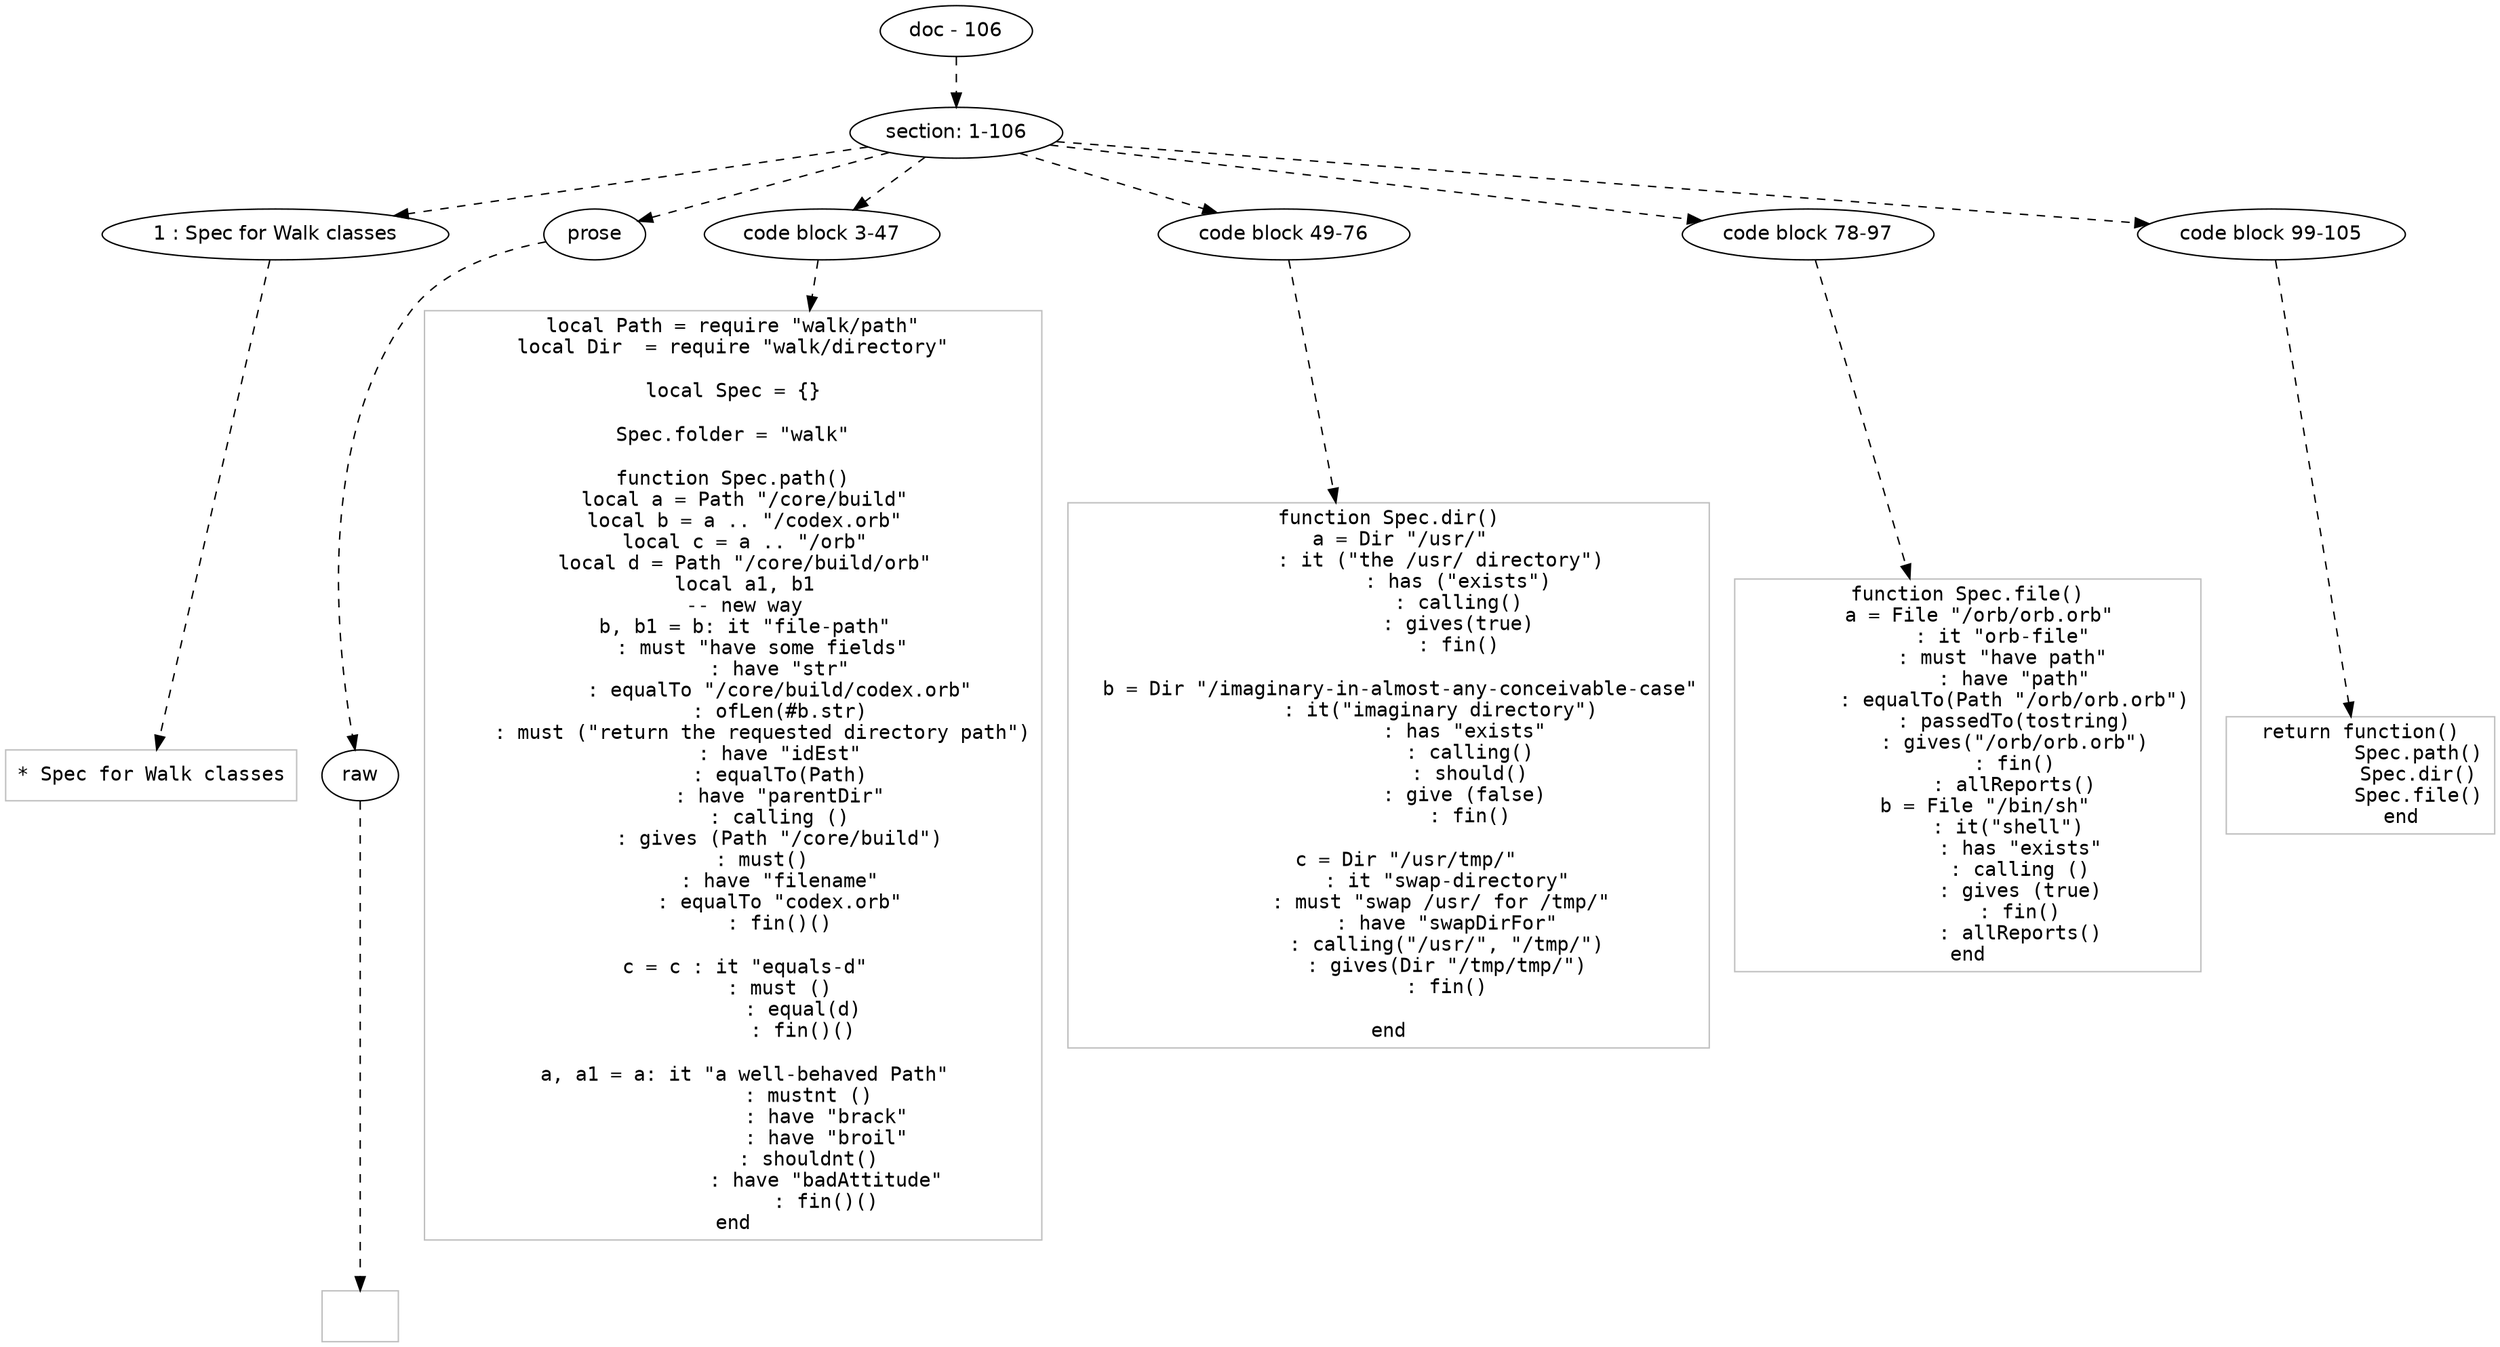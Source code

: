 digraph lpegNode {

node [fontname=Helvetica]
edge [style=dashed]

doc_0 [label="doc - 106"]


doc_0 -> { section_1}
{rank=same; section_1}

section_1 [label="section: 1-106"]


// END RANK doc_0

section_1 -> { header_2 prose_3 codeblock_4 codeblock_5 codeblock_6 codeblock_7}
{rank=same; header_2 prose_3 codeblock_4 codeblock_5 codeblock_6 codeblock_7}

header_2 [label="1 : Spec for Walk classes"]

prose_3 [label="prose"]

codeblock_4 [label="code block 3-47"]

codeblock_5 [label="code block 49-76"]

codeblock_6 [label="code block 78-97"]

codeblock_7 [label="code block 99-105"]


// END RANK section_1

header_2 -> leaf_8
leaf_8  [color=Gray,shape=rectangle,fontname=Inconsolata,label="* Spec for Walk classes"]
// END RANK header_2

prose_3 -> { raw_9}
{rank=same; raw_9}

raw_9 [label="raw"]


// END RANK prose_3

raw_9 -> leaf_10
leaf_10  [color=Gray,shape=rectangle,fontname=Inconsolata,label="
"]
// END RANK raw_9

codeblock_4 -> leaf_11
leaf_11  [color=Gray,shape=rectangle,fontname=Inconsolata,label="local Path = require \"walk/path\"
local Dir  = require \"walk/directory\"

local Spec = {}

Spec.folder = \"walk\"

function Spec.path()
  local a = Path \"/core/build\"
  local b = a .. \"/codex.orb\"
  local c = a .. \"/orb\"
  local d = Path \"/core/build/orb\"
  local a1, b1
  -- new way
  b, b1 = b: it \"file-path\"
     : must \"have some fields\"
        : have \"str\"
        : equalTo \"/core/build/codex.orb\"
        : ofLen(#b.str)
     : must (\"return the requested directory path\")
        : have \"idEst\"
        : equalTo(Path)
        : have \"parentDir\"
        : calling ()
        : gives (Path \"/core/build\")
     : must()
        : have \"filename\"
        : equalTo \"codex.orb\"
        : fin()()

  c = c : it \"equals-d\"
        : must ()
            : equal(d)
            : fin()()

  a, a1 = a: it \"a well-behaved Path\"
             : mustnt ()
                : have \"brack\"
                : have \"broil\"
             : shouldnt()
                : have \"badAttitude\"
                : fin()()
end"]
// END RANK codeblock_4

codeblock_5 -> leaf_12
leaf_12  [color=Gray,shape=rectangle,fontname=Inconsolata,label="function Spec.dir()
  a = Dir \"/usr/\"
         : it (\"the /usr/ directory\")
            : has (\"exists\")
            : calling()
            : gives(true)
            : fin()

  b = Dir \"/imaginary-in-almost-any-conceivable-case\"
         : it(\"imaginary directory\")
             : has \"exists\"
              : calling()
              : should()
             : give (false)
              : fin()

   c = Dir \"/usr/tmp/\"
          : it \"swap-directory\"
         : must \"swap /usr/ for /tmp/\"
          : have \"swapDirFor\"
          : calling(\"/usr/\", \"/tmp/\")
          : gives(Dir \"/tmp/tmp/\")
          : fin()

end
"]
// END RANK codeblock_5

codeblock_6 -> leaf_13
leaf_13  [color=Gray,shape=rectangle,fontname=Inconsolata,label="function Spec.file()
  a = File \"/orb/orb.orb\"
      : it \"orb-file\"
      : must \"have path\"
        : have \"path\"
        : equalTo(Path \"/orb/orb.orb\")
        : passedTo(tostring)
        : gives(\"/orb/orb.orb\")
        : fin()
        : allReports()
   b = File \"/bin/sh\"
       : it(\"shell\")
         : has \"exists\"
         : calling ()
         : gives (true)
         : fin()
         : allReports()
end"]
// END RANK codeblock_6

codeblock_7 -> leaf_14
leaf_14  [color=Gray,shape=rectangle,fontname=Inconsolata,label="return function()
          Spec.path()
          Spec.dir()
          Spec.file()
       end"]
// END RANK codeblock_7


}
